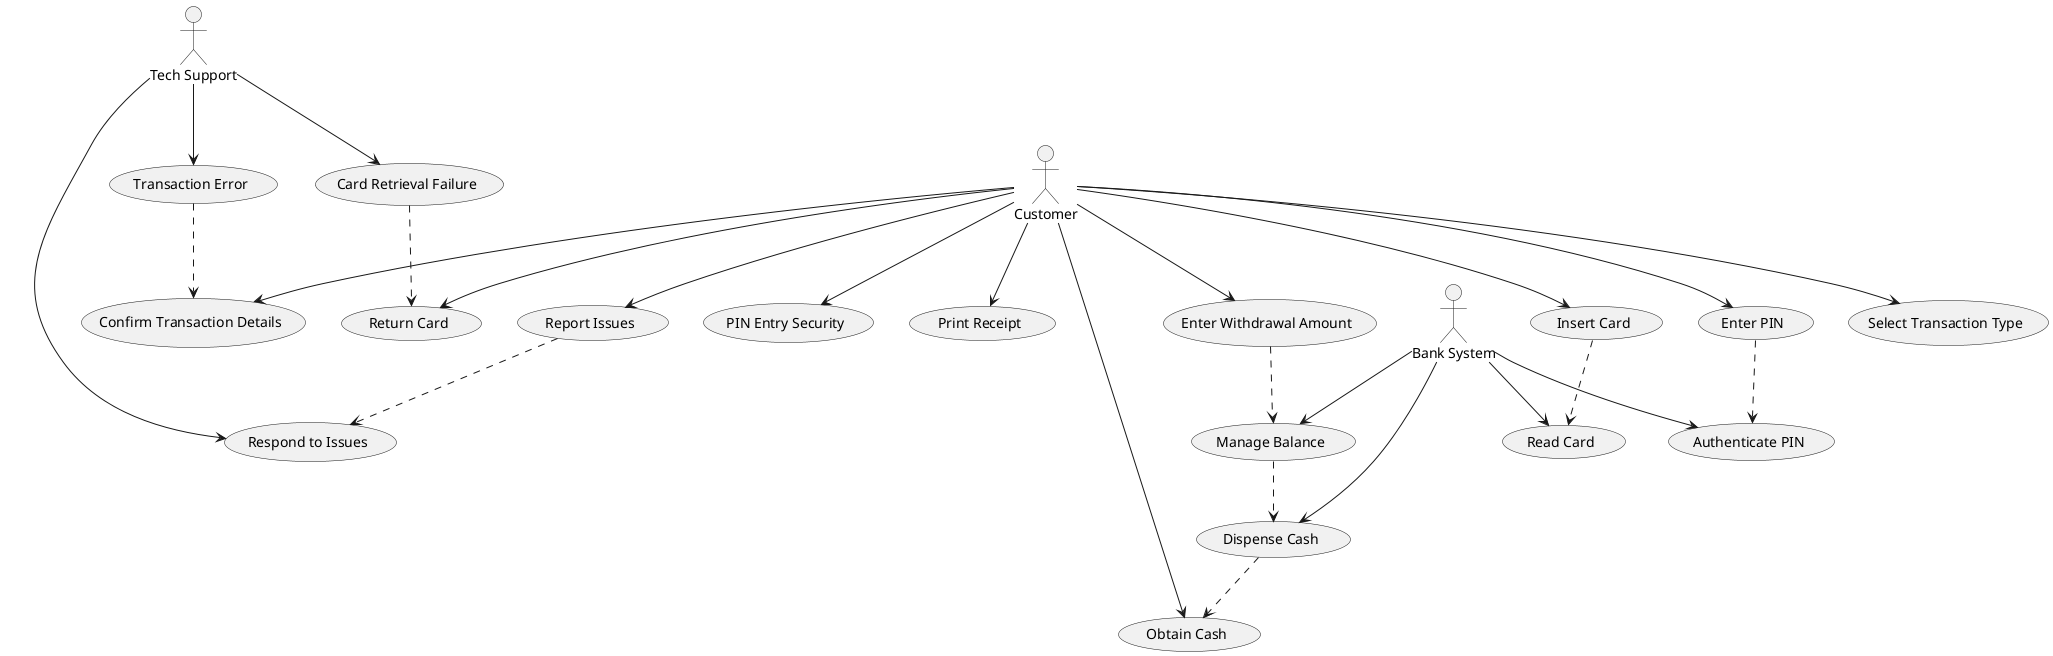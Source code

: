 @startuml
actor "Tech Support" as TS
actor "Bank System" as BS
actor Customer as C

' Tech Support actions
TS --> (Respond to Issues)
TS --> (Card Retrieval Failure)
TS --> (Transaction Error)

' Bank System actions
BS --> (Read Card)
BS --> (Authenticate PIN)
BS --> (Manage Balance)
BS --> (Dispense Cash)

' Customer actions
C --> (Report Issues)
C --> (PIN Entry Security)
C --> (Confirm Transaction Details)
C --> (Return Card)
C --> (Print Receipt)
C --> (Obtain Cash)
C --> (Enter Withdrawal Amount)
C --> (Select Transaction Type)
C --> (Enter PIN)
C --> (Insert Card)

' Linking actions with dashed lines
(Insert Card) ..> (Read Card)
(Enter PIN) ..> (Authenticate PIN)
(Enter Withdrawal Amount) ..> (Manage Balance)
(Manage Balance) ..> (Dispense Cash)
(Dispense Cash) ..> (Obtain Cash)
(Report Issues) ..> (Respond to Issues)
(Card Retrieval Failure) ..> (Return Card)
(Transaction Error) ..> (Confirm Transaction Details)

@enduml
